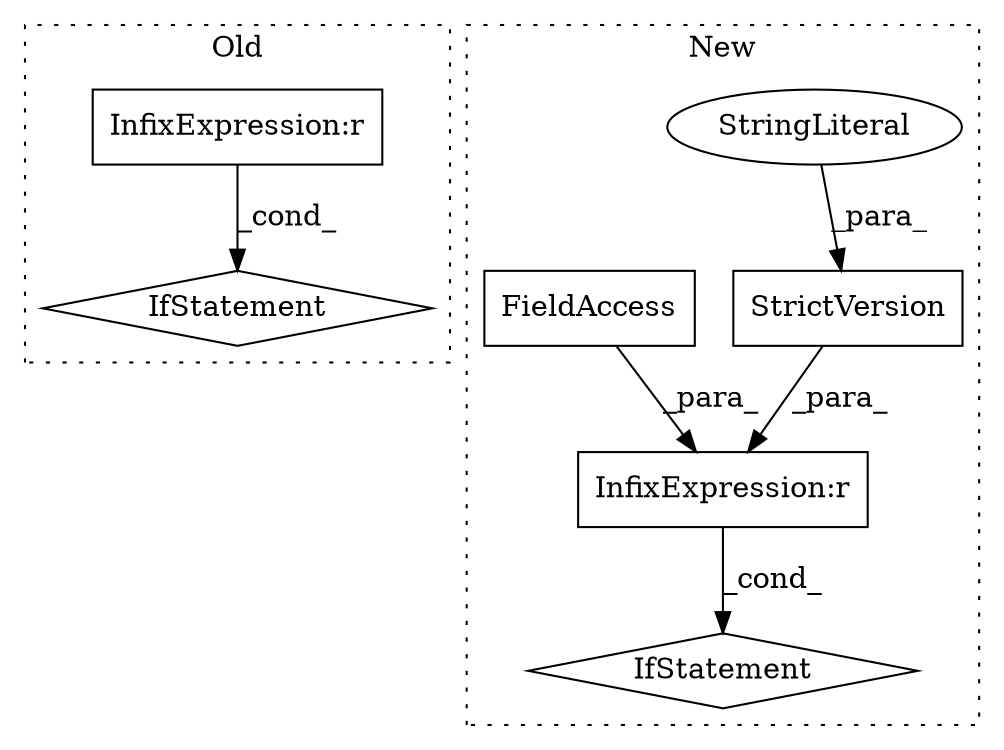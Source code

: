digraph G {
subgraph cluster0 {
1 [label="IfStatement" a="25" s="749,778" l="4,2" shape="diamond"];
7 [label="InfixExpression:r" a="27" s="767" l="4" shape="box"];
label = "Old";
style="dotted";
}
subgraph cluster1 {
2 [label="StrictVersion" a="32" s="1165,1184" l="14,1" shape="box"];
3 [label="IfStatement" a="25" s="1128,1185" l="4,2" shape="diamond"];
4 [label="InfixExpression:r" a="27" s="1162" l="3" shape="box"];
5 [label="StringLiteral" a="45" s="1179" l="5" shape="ellipse"];
6 [label="FieldAccess" a="22" s="1132" l="30" shape="box"];
label = "New";
style="dotted";
}
2 -> 4 [label="_para_"];
4 -> 3 [label="_cond_"];
5 -> 2 [label="_para_"];
6 -> 4 [label="_para_"];
7 -> 1 [label="_cond_"];
}